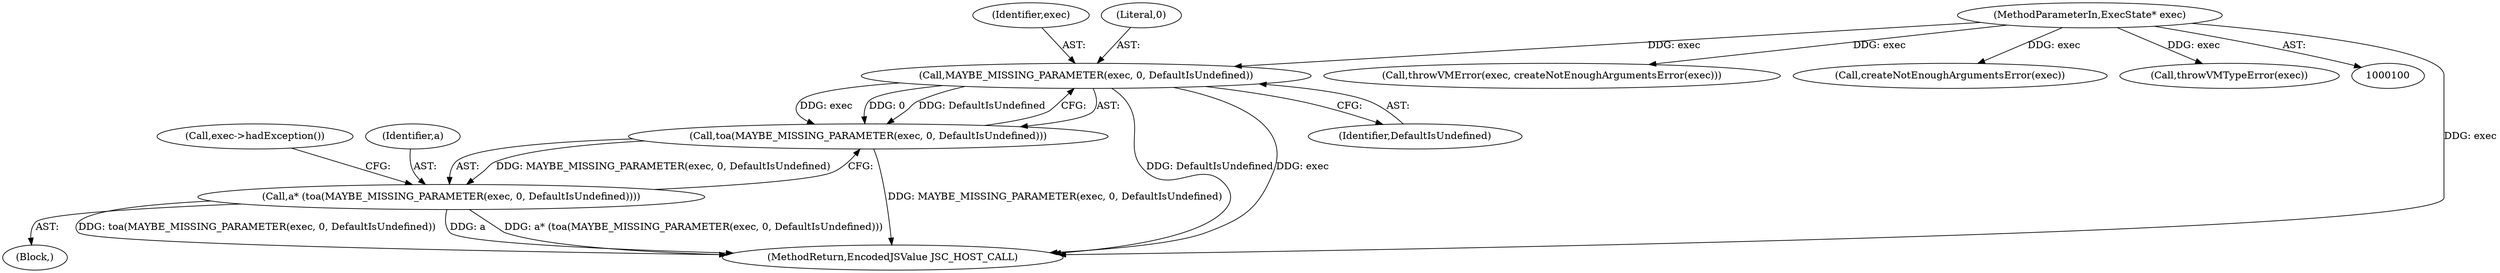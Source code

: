 digraph "0_Chrome_b944f670bb7a8a919daac497a4ea0536c954c201_25@pointer" {
"1000139" [label="(Call,MAYBE_MISSING_PARAMETER(exec, 0, DefaultIsUndefined))"];
"1000101" [label="(MethodParameterIn,ExecState* exec)"];
"1000138" [label="(Call,toa(MAYBE_MISSING_PARAMETER(exec, 0, DefaultIsUndefined)))"];
"1000136" [label="(Call,a* (toa(MAYBE_MISSING_PARAMETER(exec, 0, DefaultIsUndefined))))"];
"1000101" [label="(MethodParameterIn,ExecState* exec)"];
"1000140" [label="(Identifier,exec)"];
"1000132" [label="(Call,throwVMError(exec, createNotEnoughArgumentsError(exec)))"];
"1000138" [label="(Call,toa(MAYBE_MISSING_PARAMETER(exec, 0, DefaultIsUndefined)))"];
"1000141" [label="(Literal,0)"];
"1000102" [label="(Block,)"];
"1000136" [label="(Call,a* (toa(MAYBE_MISSING_PARAMETER(exec, 0, DefaultIsUndefined))))"];
"1000134" [label="(Call,createNotEnoughArgumentsError(exec))"];
"1000113" [label="(Call,throwVMTypeError(exec))"];
"1000144" [label="(Call,exec->hadException())"];
"1000152" [label="(MethodReturn,EncodedJSValue JSC_HOST_CALL)"];
"1000137" [label="(Identifier,a)"];
"1000139" [label="(Call,MAYBE_MISSING_PARAMETER(exec, 0, DefaultIsUndefined))"];
"1000142" [label="(Identifier,DefaultIsUndefined)"];
"1000139" -> "1000138"  [label="AST: "];
"1000139" -> "1000142"  [label="CFG: "];
"1000140" -> "1000139"  [label="AST: "];
"1000141" -> "1000139"  [label="AST: "];
"1000142" -> "1000139"  [label="AST: "];
"1000138" -> "1000139"  [label="CFG: "];
"1000139" -> "1000152"  [label="DDG: DefaultIsUndefined"];
"1000139" -> "1000152"  [label="DDG: exec"];
"1000139" -> "1000138"  [label="DDG: exec"];
"1000139" -> "1000138"  [label="DDG: 0"];
"1000139" -> "1000138"  [label="DDG: DefaultIsUndefined"];
"1000101" -> "1000139"  [label="DDG: exec"];
"1000101" -> "1000100"  [label="AST: "];
"1000101" -> "1000152"  [label="DDG: exec"];
"1000101" -> "1000113"  [label="DDG: exec"];
"1000101" -> "1000132"  [label="DDG: exec"];
"1000101" -> "1000134"  [label="DDG: exec"];
"1000138" -> "1000136"  [label="AST: "];
"1000136" -> "1000138"  [label="CFG: "];
"1000138" -> "1000152"  [label="DDG: MAYBE_MISSING_PARAMETER(exec, 0, DefaultIsUndefined)"];
"1000138" -> "1000136"  [label="DDG: MAYBE_MISSING_PARAMETER(exec, 0, DefaultIsUndefined)"];
"1000136" -> "1000102"  [label="AST: "];
"1000137" -> "1000136"  [label="AST: "];
"1000144" -> "1000136"  [label="CFG: "];
"1000136" -> "1000152"  [label="DDG: a* (toa(MAYBE_MISSING_PARAMETER(exec, 0, DefaultIsUndefined)))"];
"1000136" -> "1000152"  [label="DDG: toa(MAYBE_MISSING_PARAMETER(exec, 0, DefaultIsUndefined))"];
"1000136" -> "1000152"  [label="DDG: a"];
}
